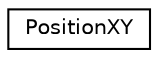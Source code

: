 digraph "Graphical Class Hierarchy"
{
 // LATEX_PDF_SIZE
  edge [fontname="Helvetica",fontsize="10",labelfontname="Helvetica",labelfontsize="10"];
  node [fontname="Helvetica",fontsize="10",shape=record];
  rankdir="LR";
  Node0 [label="PositionXY",height=0.2,width=0.4,color="black", fillcolor="white", style="filled",URL="$class_position_x_y.html",tooltip=" "];
}
